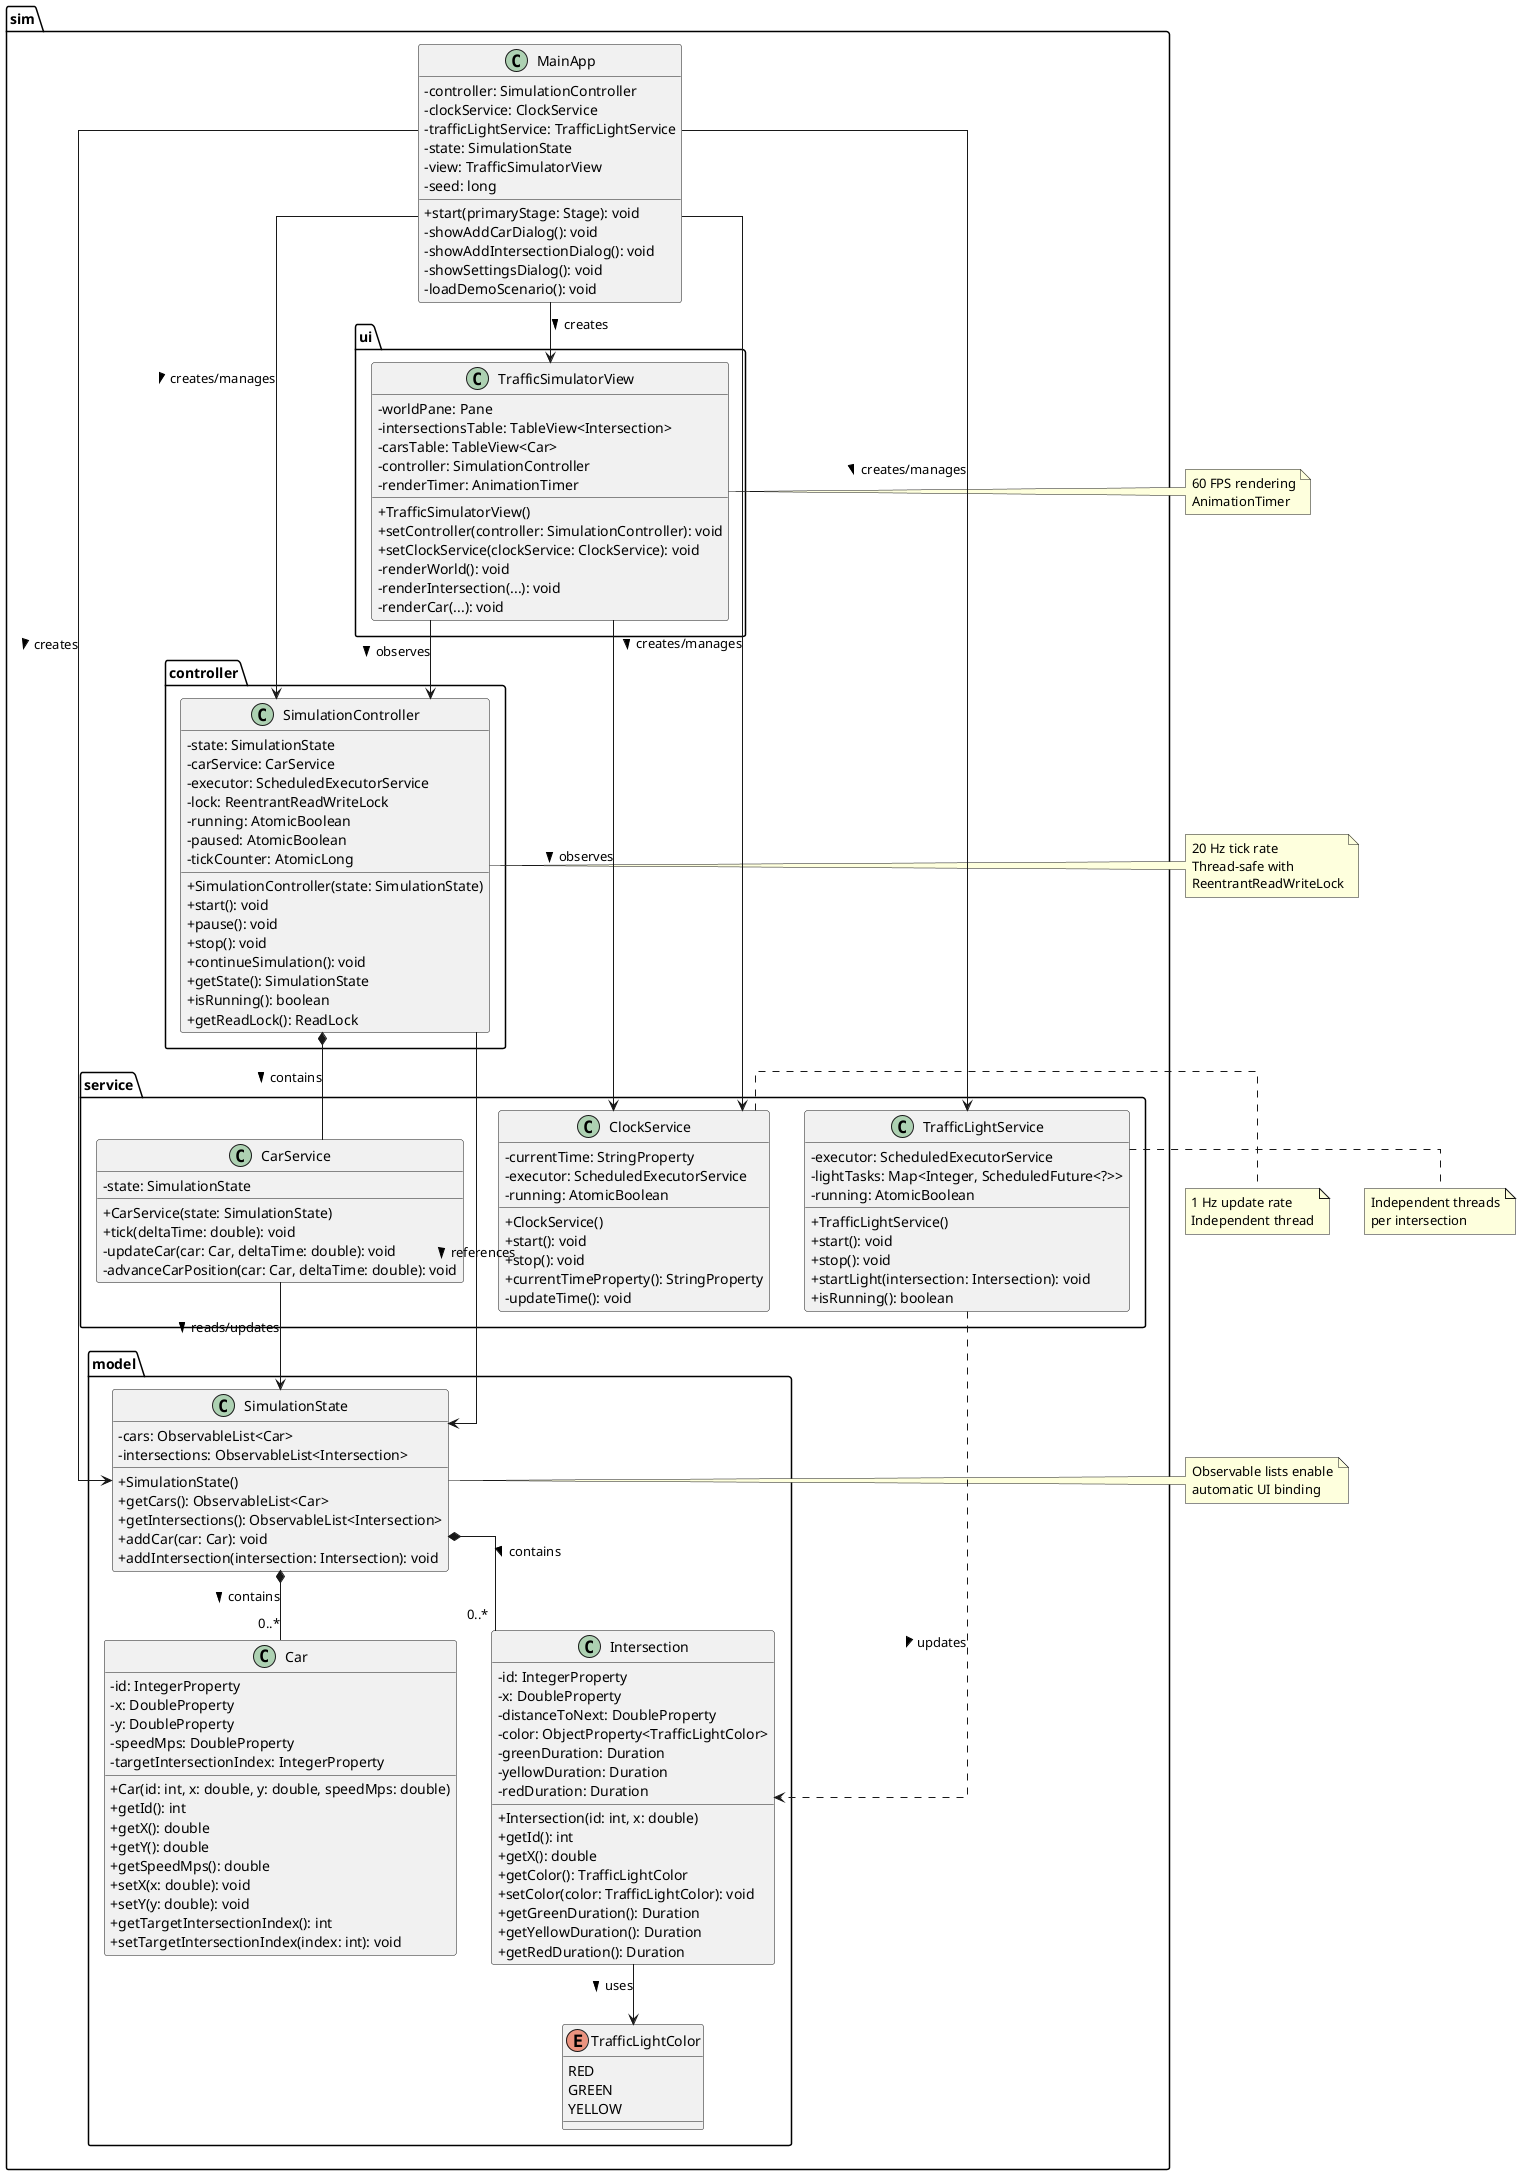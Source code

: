 @startuml Traffic Simulator Class Diagram

skinparam classAttributeIconSize 0
skinparam linetype ortho
skinparam backgroundColor white
skinparam shadowing false

' Model Classes
package "sim.model" {
    enum TrafficLightColor {
        RED
        GREEN
        YELLOW
    }
    
    class Car {
        - id: IntegerProperty
        - x: DoubleProperty
        - y: DoubleProperty
        - speedMps: DoubleProperty
        - targetIntersectionIndex: IntegerProperty
        + Car(id: int, x: double, y: double, speedMps: double)
        + getId(): int
        + getX(): double
        + getY(): double
        + getSpeedMps(): double
        + setX(x: double): void
        + setY(y: double): void
        + getTargetIntersectionIndex(): int
        + setTargetIntersectionIndex(index: int): void
    }
    
    class Intersection {
        - id: IntegerProperty
        - x: DoubleProperty
        - distanceToNext: DoubleProperty
        - color: ObjectProperty<TrafficLightColor>
        - greenDuration: Duration
        - yellowDuration: Duration
        - redDuration: Duration
        + Intersection(id: int, x: double)
        + getId(): int
        + getX(): double
        + getColor(): TrafficLightColor
        + setColor(color: TrafficLightColor): void
        + getGreenDuration(): Duration
        + getYellowDuration(): Duration
        + getRedDuration(): Duration
    }
    
    class SimulationState {
        - cars: ObservableList<Car>
        - intersections: ObservableList<Intersection>
        + SimulationState()
        + getCars(): ObservableList<Car>
        + getIntersections(): ObservableList<Intersection>
        + addCar(car: Car): void
        + addIntersection(intersection: Intersection): void
    }
}

' Service Classes
package "sim.service" {
    class ClockService {
        - currentTime: StringProperty
        - executor: ScheduledExecutorService
        - running: AtomicBoolean
        + ClockService()
        + start(): void
        + stop(): void
        + currentTimeProperty(): StringProperty
        - updateTime(): void
    }
    
    class TrafficLightService {
        - executor: ScheduledExecutorService
        - lightTasks: Map<Integer, ScheduledFuture<?>>
        - running: AtomicBoolean
        + TrafficLightService()
        + start(): void
        + stop(): void
        + startLight(intersection: Intersection): void
        + isRunning(): boolean
    }
    
    class CarService {
        - state: SimulationState
        + CarService(state: SimulationState)
        + tick(deltaTime: double): void
        - updateCar(car: Car, deltaTime: double): void
        - advanceCarPosition(car: Car, deltaTime: double): void
    }
}

' Controller Classes
package "sim.controller" {
    class SimulationController {
        - state: SimulationState
        - carService: CarService
        - executor: ScheduledExecutorService
        - lock: ReentrantReadWriteLock
        - running: AtomicBoolean
        - paused: AtomicBoolean
        - tickCounter: AtomicLong
        + SimulationController(state: SimulationState)
        + start(): void
        + pause(): void
        + stop(): void
        + continueSimulation(): void
        + getState(): SimulationState
        + isRunning(): boolean
        + getReadLock(): ReadLock
    }
}

' UI Classes
package "sim.ui" {
    class TrafficSimulatorView {
        - worldPane: Pane
        - intersectionsTable: TableView<Intersection>
        - carsTable: TableView<Car>
        - controller: SimulationController
        - renderTimer: AnimationTimer
        + TrafficSimulatorView()
        + setController(controller: SimulationController): void
        + setClockService(clockService: ClockService): void
        - renderWorld(): void
        - renderIntersection(...): void
        - renderCar(...): void
    }
}

' Main Application
package "sim" {
    class MainApp {
        - controller: SimulationController
        - clockService: ClockService
        - trafficLightService: TrafficLightService
        - state: SimulationState
        - view: TrafficSimulatorView
        - seed: long
        + start(primaryStage: Stage): void
        - showAddCarDialog(): void
        - showAddIntersectionDialog(): void
        - showSettingsDialog(): void
        - loadDemoScenario(): void
    }
}

' Relationships

' Composition: SimulationState contains Cars and Intersections
SimulationState *-- "0..*" Car : contains >
SimulationState *-- "0..*" Intersection : contains >

' Association: Intersection uses TrafficLightColor
Intersection --> TrafficLightColor : uses >

' MainApp creates and manages services
MainApp --> SimulationController : creates/manages >
MainApp --> ClockService : creates/manages >
MainApp --> TrafficLightService : creates/manages >
MainApp --> SimulationState : creates >
MainApp --> TrafficSimulatorView : creates >

' SimulationController manages simulation
SimulationController --> SimulationState : references >
SimulationController *-- CarService : contains >

' CarService operates on SimulationState
CarService --> SimulationState : reads/updates >

' TrafficLightService operates on Intersections
TrafficLightService ..> Intersection : updates >

' TrafficSimulatorView renders simulation
TrafficSimulatorView --> SimulationController : observes >
TrafficSimulatorView --> ClockService : observes >

' Notes
note right of SimulationState
  Observable lists enable
  automatic UI binding
end note

note right of SimulationController
  20 Hz tick rate
  Thread-safe with
  ReentrantReadWriteLock
end note

note right of ClockService
  1 Hz update rate
  Independent thread
end note

note right of TrafficLightService
  Independent threads
  per intersection
end note

note right of TrafficSimulatorView
  60 FPS rendering
  AnimationTimer
end note

@enduml
